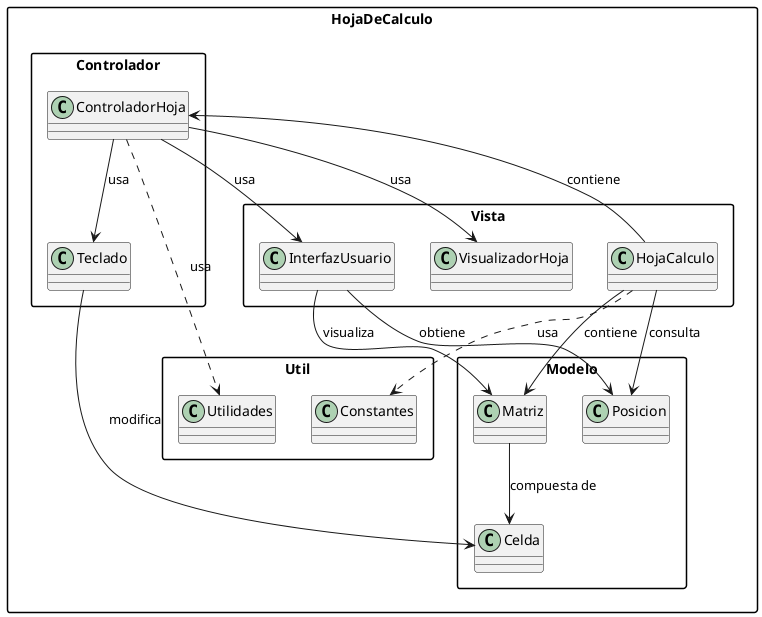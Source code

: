 @startuml
skinparam packageStyle rectangle
skinparam classAttributeIconSize 0

package "HojaDeCalculo" {

    package Controlador {
        class ControladorHoja
        class Teclado
    }

    package Modelo {
        class Celda
        class Matriz
        class Posicion
    }

    package Util {
        class Constantes
        class Utilidades
    }

    package Vista {
        class InterfazUsuario
        class VisualizadorHoja
        class HojaCalculo
    }

    HojaCalculo --> ControladorHoja : contiene
    ControladorHoja --> InterfazUsuario : usa
    ControladorHoja --> Teclado : usa
    ControladorHoja --> VisualizadorHoja : usa

    InterfazUsuario --> Posicion : obtiene
    InterfazUsuario --> Matriz : visualiza

    Teclado --> Celda : modifica

    Matriz --> Celda : compuesta de
    HojaCalculo --> Matriz : contiene
    HojaCalculo --> Posicion : consulta

    HojaCalculo ..> Constantes : usa
    ControladorHoja ..> Utilidades : usa

}

@enduml
